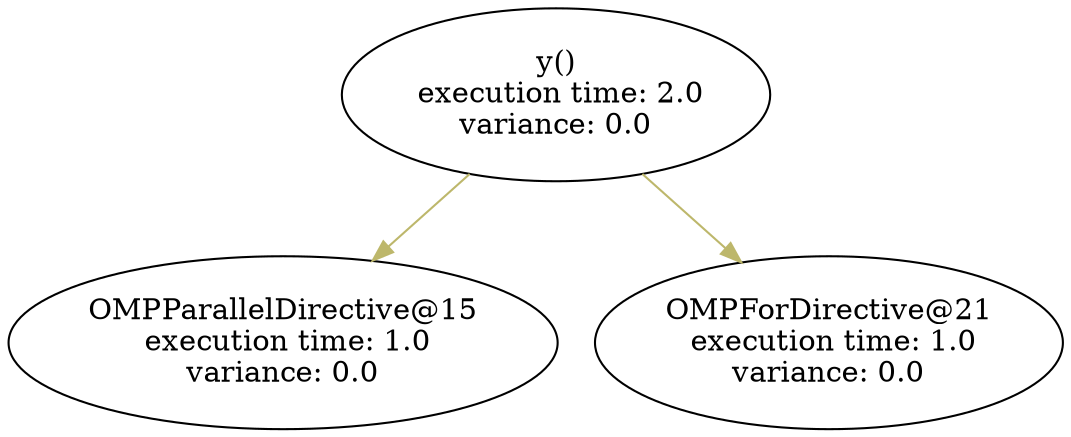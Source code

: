 digraph G {
	graph [bb="0,0,459,204"];
	node [label="\N"];
	"OMPParallelDirective@15"	 [height=1.1471,
		label="OMPParallelDirective@15\n execution time: 1.0\nvariance: 0.0",
		pos="118,42",
		width=3.2896];
	y	 [height=1.1471,
		label="y()\n execution time: 2.0\nvariance: 0.0",
		pos="237,162",
		width=2.4853];
	y -> "OMPParallelDirective@15"	 [color=darkkhaki,
		pos="e,156.62,81.298 200,124.31 188.59,112.99 175.88,100.39 163.94,88.553"];
	"OMPForDirective@21"	 [height=1.1471,
		label="OMPForDirective@21\n execution time: 1.0\nvariance: 0.0",
		pos="357,42",
		width=2.8384];
	y -> "OMPForDirective@21"	 [color=darkkhaki,
		pos="e,318.88,80.48 274.31,124.31 286.16,112.66 299.39,99.649 311.74,87.51"];
}
